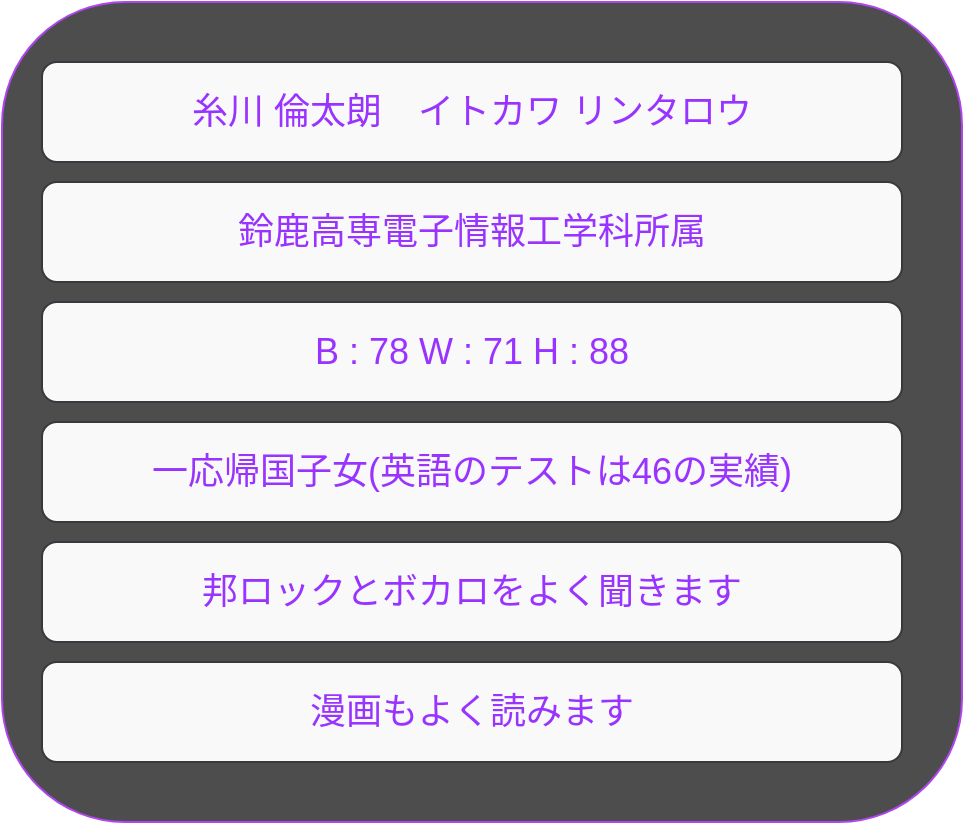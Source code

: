<mxfile>
    <diagram id="tgy8DVxkUPNIr-Qk8Ljf" name="ページ1">
        <mxGraphModel dx="743" dy="615" grid="1" gridSize="10" guides="1" tooltips="1" connect="1" arrows="1" fold="1" page="1" pageScale="1" pageWidth="827" pageHeight="1169" math="0" shadow="0">
            <root>
                <mxCell id="0"/>
                <mxCell id="1" parent="0"/>
                <mxCell id="-px3oeWlSdWM0mmwsJM_-8" value="" style="rounded=1;whiteSpace=wrap;html=1;sketch=0;strokeColor=#AF45ED;align=center;fillColor=#4D4D4D;noLabel=1;fontColor=none;" vertex="1" parent="1">
                    <mxGeometry x="50" y="250" width="480" height="410" as="geometry"/>
                </mxCell>
                <mxCell id="-px3oeWlSdWM0mmwsJM_-1" value="&lt;font style=&quot;font-size: 18px&quot;&gt;糸川 倫太朗　イトカワ リンタロウ&lt;/font&gt;" style="rounded=1;whiteSpace=wrap;html=1;sketch=0;strokeColor=#36393d;align=center;fillColor=#F9F9F9;fontColor=#9933FF;" vertex="1" parent="1">
                    <mxGeometry x="70" y="280" width="430" height="50" as="geometry"/>
                </mxCell>
                <mxCell id="-px3oeWlSdWM0mmwsJM_-3" value="&lt;font style=&quot;font-size: 18px&quot;&gt;鈴鹿高専電子情報工学科所属&lt;/font&gt;" style="rounded=1;whiteSpace=wrap;html=1;sketch=0;strokeColor=#36393d;align=center;fillColor=#F9F9F9;fontColor=#9933FF;" vertex="1" parent="1">
                    <mxGeometry x="70" y="340" width="430" height="50" as="geometry"/>
                </mxCell>
                <mxCell id="-px3oeWlSdWM0mmwsJM_-4" value="&lt;span style=&quot;font-size: 18px&quot;&gt;B : 78 W : 71 H : 88&lt;/span&gt;" style="rounded=1;whiteSpace=wrap;html=1;sketch=0;strokeColor=#36393d;align=center;fillColor=#F9F9F9;fontColor=#9933FF;" vertex="1" parent="1">
                    <mxGeometry x="70" y="400" width="430" height="50" as="geometry"/>
                </mxCell>
                <mxCell id="-px3oeWlSdWM0mmwsJM_-5" value="&lt;span style=&quot;font-size: 18px&quot;&gt;一応帰国子女(英語のテストは46の実績)&lt;/span&gt;" style="rounded=1;whiteSpace=wrap;html=1;sketch=0;strokeColor=#36393d;align=center;fillColor=#F9F9F9;fontColor=#9933FF;" vertex="1" parent="1">
                    <mxGeometry x="70" y="460" width="430" height="50" as="geometry"/>
                </mxCell>
                <mxCell id="-px3oeWlSdWM0mmwsJM_-6" value="&lt;span style=&quot;font-size: 18px&quot;&gt;邦ロックとボカロをよく聞きます&lt;/span&gt;" style="rounded=1;whiteSpace=wrap;html=1;sketch=0;strokeColor=#36393d;align=center;fillColor=#F9F9F9;fontColor=#9933FF;" vertex="1" parent="1">
                    <mxGeometry x="70" y="520" width="430" height="50" as="geometry"/>
                </mxCell>
                <mxCell id="-px3oeWlSdWM0mmwsJM_-7" value="&lt;span style=&quot;font-size: 18px&quot;&gt;漫画もよく読みます&lt;/span&gt;" style="rounded=1;whiteSpace=wrap;html=1;sketch=0;strokeColor=#36393d;align=center;fillColor=#F9F9F9;fontColor=#9933FF;labelBorderColor=none;" vertex="1" parent="1">
                    <mxGeometry x="70" y="580" width="430" height="50" as="geometry"/>
                </mxCell>
            </root>
        </mxGraphModel>
    </diagram>
</mxfile>